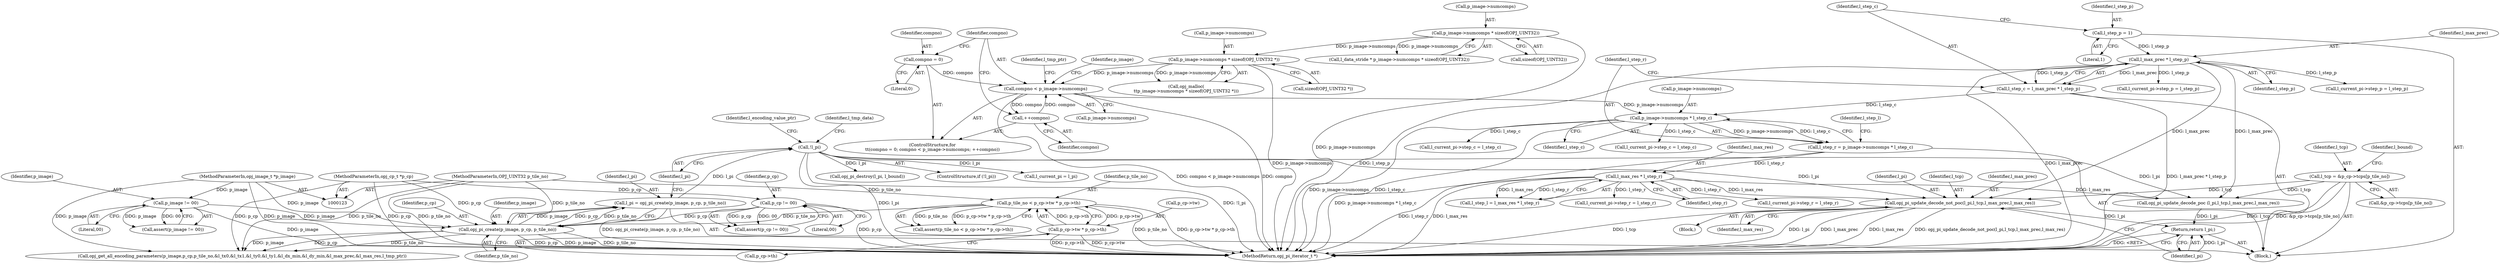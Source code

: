 digraph "0_openjpeg_ef01f18dfc6780b776d0674ed3e7415c6ef54d24@API" {
"1000708" [label="(Call,opj_pi_update_decode_not_poc(l_pi,l_tcp,l_max_prec,l_max_res))"];
"1000258" [label="(Call,!l_pi)"];
"1000251" [label="(Call,l_pi = opj_pi_create(p_image, p_cp, p_tile_no))"];
"1000253" [label="(Call,opj_pi_create(p_image, p_cp, p_tile_no))"];
"1000180" [label="(Call,p_image != 00)"];
"1000124" [label="(MethodParameterIn,opj_image_t *p_image)"];
"1000176" [label="(Call,p_cp != 00)"];
"1000125" [label="(MethodParameterIn,opj_cp_t *p_cp)"];
"1000184" [label="(Call,p_tile_no < p_cp->tw * p_cp->th)"];
"1000126" [label="(MethodParameterIn,OPJ_UINT32 p_tile_no)"];
"1000186" [label="(Call,p_cp->tw * p_cp->th)"];
"1000193" [label="(Call,l_tcp = &p_cp->tcps[p_tile_no])"];
"1000316" [label="(Call,l_max_prec * l_step_p)"];
"1000311" [label="(Call,l_step_p = 1)"];
"1000328" [label="(Call,l_max_res * l_step_r)"];
"1000319" [label="(Call,l_step_r = p_image->numcomps * l_step_c)"];
"1000321" [label="(Call,p_image->numcomps * l_step_c)"];
"1000274" [label="(Call,compno < p_image->numcomps)"];
"1000279" [label="(Call,++compno)"];
"1000271" [label="(Call,compno = 0)"];
"1000237" [label="(Call,p_image->numcomps * sizeof(OPJ_UINT32 *))"];
"1000220" [label="(Call,p_image->numcomps * sizeof(OPJ_UINT32))"];
"1000314" [label="(Call,l_step_c = l_max_prec * l_step_p)"];
"1000713" [label="(Return,return l_pi;)"];
"1000175" [label="(Call,assert(p_cp != 00))"];
"1000195" [label="(Call,&p_cp->tcps[p_tile_no])"];
"1000180" [label="(Call,p_image != 00)"];
"1000272" [label="(Identifier,compno)"];
"1000710" [label="(Identifier,l_tcp)"];
"1000314" [label="(Call,l_step_c = l_max_prec * l_step_p)"];
"1000330" [label="(Identifier,l_step_r)"];
"1000570" [label="(Call,l_current_pi->step_p = l_step_p)"];
"1000708" [label="(Call,opj_pi_update_decode_not_poc(l_pi,l_tcp,l_max_prec,l_max_res))"];
"1000251" [label="(Call,l_pi = opj_pi_create(p_image, p_cp, p_tile_no))"];
"1000177" [label="(Identifier,p_cp)"];
"1000258" [label="(Call,!l_pi)"];
"1000317" [label="(Identifier,l_max_prec)"];
"1000257" [label="(ControlStructure,if (!l_pi))"];
"1000331" [label="(Call,l_current_pi = l_pi)"];
"1000280" [label="(Identifier,compno)"];
"1000378" [label="(Call,opj_pi_destroy(l_pi, l_bound))"];
"1000276" [label="(Call,p_image->numcomps)"];
"1000193" [label="(Call,l_tcp = &p_cp->tcps[p_tile_no])"];
"1000241" [label="(Call,sizeof(OPJ_UINT32 *))"];
"1000318" [label="(Identifier,l_step_p)"];
"1000328" [label="(Call,l_max_res * l_step_r)"];
"1000236" [label="(Call,opj_malloc(\n\t\tp_image->numcomps * sizeof(OPJ_UINT32 *)))"];
"1000181" [label="(Identifier,p_image)"];
"1000182" [label="(Literal,00)"];
"1000194" [label="(Identifier,l_tcp)"];
"1000320" [label="(Identifier,l_step_r)"];
"1000259" [label="(Identifier,l_pi)"];
"1000183" [label="(Call,assert(p_tile_no < p_cp->tw * p_cp->th))"];
"1000325" [label="(Identifier,l_step_c)"];
"1000312" [label="(Identifier,l_step_p)"];
"1000712" [label="(Identifier,l_max_res)"];
"1000176" [label="(Call,p_cp != 00)"];
"1000284" [label="(Identifier,l_tmp_ptr)"];
"1000275" [label="(Identifier,compno)"];
"1000185" [label="(Identifier,p_tile_no)"];
"1000252" [label="(Identifier,l_pi)"];
"1000274" [label="(Call,compno < p_image->numcomps)"];
"1000711" [label="(Identifier,l_max_prec)"];
"1000220" [label="(Call,p_image->numcomps * sizeof(OPJ_UINT32))"];
"1000575" [label="(Call,l_current_pi->step_c = l_step_c)"];
"1000126" [label="(MethodParameterIn,OPJ_UINT32 p_tile_no)"];
"1000238" [label="(Call,p_image->numcomps)"];
"1000255" [label="(Identifier,p_cp)"];
"1000256" [label="(Identifier,p_tile_no)"];
"1000279" [label="(Call,++compno)"];
"1000262" [label="(Identifier,l_tmp_data)"];
"1000327" [label="(Identifier,l_step_l)"];
"1000237" [label="(Call,p_image->numcomps * sizeof(OPJ_UINT32 *))"];
"1000268" [label="(Identifier,l_encoding_value_ptr)"];
"1000315" [label="(Identifier,l_step_c)"];
"1000253" [label="(Call,opj_pi_create(p_image, p_cp, p_tile_no))"];
"1000270" [label="(ControlStructure,for\n\t\t(compno = 0; compno < p_image->numcomps; ++compno))"];
"1000254" [label="(Identifier,p_image)"];
"1000311" [label="(Call,l_step_p = 1)"];
"1000715" [label="(MethodReturn,opj_pi_iterator_t *)"];
"1000202" [label="(Identifier,l_bound)"];
"1000580" [label="(Call,l_current_pi->step_r = l_step_r)"];
"1000187" [label="(Call,p_cp->tw)"];
"1000326" [label="(Call,l_step_l = l_max_res * l_step_r)"];
"1000329" [label="(Identifier,l_max_res)"];
"1000127" [label="(Block,)"];
"1000701" [label="(Call,opj_pi_update_decode_poc (l_pi,l_tcp,l_max_prec,l_max_res))"];
"1000291" [label="(Identifier,p_image)"];
"1000428" [label="(Call,l_current_pi->step_r = l_step_r)"];
"1000190" [label="(Call,p_cp->th)"];
"1000124" [label="(MethodParameterIn,opj_image_t *p_image)"];
"1000321" [label="(Call,p_image->numcomps * l_step_c)"];
"1000316" [label="(Call,l_max_prec * l_step_p)"];
"1000273" [label="(Literal,0)"];
"1000186" [label="(Call,p_cp->tw * p_cp->th)"];
"1000319" [label="(Call,l_step_r = p_image->numcomps * l_step_c)"];
"1000713" [label="(Return,return l_pi;)"];
"1000290" [label="(Call,opj_get_all_encoding_parameters(p_image,p_cp,p_tile_no,&l_tx0,&l_tx1,&l_ty0,&l_ty1,&l_dx_min,&l_dy_min,&l_max_prec,&l_max_res,l_tmp_ptr))"];
"1000221" [label="(Call,p_image->numcomps)"];
"1000313" [label="(Literal,1)"];
"1000184" [label="(Call,p_tile_no < p_cp->tw * p_cp->th)"];
"1000271" [label="(Call,compno = 0)"];
"1000423" [label="(Call,l_current_pi->step_c = l_step_c)"];
"1000178" [label="(Literal,00)"];
"1000125" [label="(MethodParameterIn,opj_cp_t *p_cp)"];
"1000224" [label="(Call,sizeof(OPJ_UINT32))"];
"1000322" [label="(Call,p_image->numcomps)"];
"1000714" [label="(Identifier,l_pi)"];
"1000709" [label="(Identifier,l_pi)"];
"1000218" [label="(Call,l_data_stride * p_image->numcomps * sizeof(OPJ_UINT32))"];
"1000707" [label="(Block,)"];
"1000179" [label="(Call,assert(p_image != 00))"];
"1000418" [label="(Call,l_current_pi->step_p = l_step_p)"];
"1000708" -> "1000707"  [label="AST: "];
"1000708" -> "1000712"  [label="CFG: "];
"1000709" -> "1000708"  [label="AST: "];
"1000710" -> "1000708"  [label="AST: "];
"1000711" -> "1000708"  [label="AST: "];
"1000712" -> "1000708"  [label="AST: "];
"1000714" -> "1000708"  [label="CFG: "];
"1000708" -> "1000715"  [label="DDG: l_pi"];
"1000708" -> "1000715"  [label="DDG: l_max_prec"];
"1000708" -> "1000715"  [label="DDG: l_max_res"];
"1000708" -> "1000715"  [label="DDG: opj_pi_update_decode_not_poc(l_pi,l_tcp,l_max_prec,l_max_res)"];
"1000708" -> "1000715"  [label="DDG: l_tcp"];
"1000258" -> "1000708"  [label="DDG: l_pi"];
"1000193" -> "1000708"  [label="DDG: l_tcp"];
"1000316" -> "1000708"  [label="DDG: l_max_prec"];
"1000328" -> "1000708"  [label="DDG: l_max_res"];
"1000708" -> "1000713"  [label="DDG: l_pi"];
"1000258" -> "1000257"  [label="AST: "];
"1000258" -> "1000259"  [label="CFG: "];
"1000259" -> "1000258"  [label="AST: "];
"1000262" -> "1000258"  [label="CFG: "];
"1000268" -> "1000258"  [label="CFG: "];
"1000258" -> "1000715"  [label="DDG: l_pi"];
"1000258" -> "1000715"  [label="DDG: !l_pi"];
"1000251" -> "1000258"  [label="DDG: l_pi"];
"1000258" -> "1000331"  [label="DDG: l_pi"];
"1000258" -> "1000378"  [label="DDG: l_pi"];
"1000258" -> "1000701"  [label="DDG: l_pi"];
"1000251" -> "1000127"  [label="AST: "];
"1000251" -> "1000253"  [label="CFG: "];
"1000252" -> "1000251"  [label="AST: "];
"1000253" -> "1000251"  [label="AST: "];
"1000259" -> "1000251"  [label="CFG: "];
"1000251" -> "1000715"  [label="DDG: opj_pi_create(p_image, p_cp, p_tile_no)"];
"1000253" -> "1000251"  [label="DDG: p_image"];
"1000253" -> "1000251"  [label="DDG: p_cp"];
"1000253" -> "1000251"  [label="DDG: p_tile_no"];
"1000253" -> "1000256"  [label="CFG: "];
"1000254" -> "1000253"  [label="AST: "];
"1000255" -> "1000253"  [label="AST: "];
"1000256" -> "1000253"  [label="AST: "];
"1000253" -> "1000715"  [label="DDG: p_cp"];
"1000253" -> "1000715"  [label="DDG: p_image"];
"1000253" -> "1000715"  [label="DDG: p_tile_no"];
"1000180" -> "1000253"  [label="DDG: p_image"];
"1000124" -> "1000253"  [label="DDG: p_image"];
"1000176" -> "1000253"  [label="DDG: p_cp"];
"1000125" -> "1000253"  [label="DDG: p_cp"];
"1000184" -> "1000253"  [label="DDG: p_tile_no"];
"1000126" -> "1000253"  [label="DDG: p_tile_no"];
"1000253" -> "1000290"  [label="DDG: p_image"];
"1000253" -> "1000290"  [label="DDG: p_cp"];
"1000253" -> "1000290"  [label="DDG: p_tile_no"];
"1000180" -> "1000179"  [label="AST: "];
"1000180" -> "1000182"  [label="CFG: "];
"1000181" -> "1000180"  [label="AST: "];
"1000182" -> "1000180"  [label="AST: "];
"1000179" -> "1000180"  [label="CFG: "];
"1000180" -> "1000715"  [label="DDG: p_image"];
"1000180" -> "1000179"  [label="DDG: p_image"];
"1000180" -> "1000179"  [label="DDG: 00"];
"1000124" -> "1000180"  [label="DDG: p_image"];
"1000124" -> "1000123"  [label="AST: "];
"1000124" -> "1000715"  [label="DDG: p_image"];
"1000124" -> "1000290"  [label="DDG: p_image"];
"1000176" -> "1000175"  [label="AST: "];
"1000176" -> "1000178"  [label="CFG: "];
"1000177" -> "1000176"  [label="AST: "];
"1000178" -> "1000176"  [label="AST: "];
"1000175" -> "1000176"  [label="CFG: "];
"1000176" -> "1000715"  [label="DDG: p_cp"];
"1000176" -> "1000175"  [label="DDG: p_cp"];
"1000176" -> "1000175"  [label="DDG: 00"];
"1000125" -> "1000176"  [label="DDG: p_cp"];
"1000125" -> "1000123"  [label="AST: "];
"1000125" -> "1000715"  [label="DDG: p_cp"];
"1000125" -> "1000290"  [label="DDG: p_cp"];
"1000184" -> "1000183"  [label="AST: "];
"1000184" -> "1000186"  [label="CFG: "];
"1000185" -> "1000184"  [label="AST: "];
"1000186" -> "1000184"  [label="AST: "];
"1000183" -> "1000184"  [label="CFG: "];
"1000184" -> "1000715"  [label="DDG: p_cp->tw * p_cp->th"];
"1000184" -> "1000715"  [label="DDG: p_tile_no"];
"1000184" -> "1000183"  [label="DDG: p_tile_no"];
"1000184" -> "1000183"  [label="DDG: p_cp->tw * p_cp->th"];
"1000126" -> "1000184"  [label="DDG: p_tile_no"];
"1000186" -> "1000184"  [label="DDG: p_cp->tw"];
"1000186" -> "1000184"  [label="DDG: p_cp->th"];
"1000126" -> "1000123"  [label="AST: "];
"1000126" -> "1000715"  [label="DDG: p_tile_no"];
"1000126" -> "1000290"  [label="DDG: p_tile_no"];
"1000186" -> "1000190"  [label="CFG: "];
"1000187" -> "1000186"  [label="AST: "];
"1000190" -> "1000186"  [label="AST: "];
"1000186" -> "1000715"  [label="DDG: p_cp->tw"];
"1000186" -> "1000715"  [label="DDG: p_cp->th"];
"1000193" -> "1000127"  [label="AST: "];
"1000193" -> "1000195"  [label="CFG: "];
"1000194" -> "1000193"  [label="AST: "];
"1000195" -> "1000193"  [label="AST: "];
"1000202" -> "1000193"  [label="CFG: "];
"1000193" -> "1000715"  [label="DDG: l_tcp"];
"1000193" -> "1000715"  [label="DDG: &p_cp->tcps[p_tile_no]"];
"1000193" -> "1000701"  [label="DDG: l_tcp"];
"1000316" -> "1000314"  [label="AST: "];
"1000316" -> "1000318"  [label="CFG: "];
"1000317" -> "1000316"  [label="AST: "];
"1000318" -> "1000316"  [label="AST: "];
"1000314" -> "1000316"  [label="CFG: "];
"1000316" -> "1000715"  [label="DDG: l_step_p"];
"1000316" -> "1000715"  [label="DDG: l_max_prec"];
"1000316" -> "1000314"  [label="DDG: l_max_prec"];
"1000316" -> "1000314"  [label="DDG: l_step_p"];
"1000311" -> "1000316"  [label="DDG: l_step_p"];
"1000316" -> "1000418"  [label="DDG: l_step_p"];
"1000316" -> "1000570"  [label="DDG: l_step_p"];
"1000316" -> "1000701"  [label="DDG: l_max_prec"];
"1000311" -> "1000127"  [label="AST: "];
"1000311" -> "1000313"  [label="CFG: "];
"1000312" -> "1000311"  [label="AST: "];
"1000313" -> "1000311"  [label="AST: "];
"1000315" -> "1000311"  [label="CFG: "];
"1000328" -> "1000326"  [label="AST: "];
"1000328" -> "1000330"  [label="CFG: "];
"1000329" -> "1000328"  [label="AST: "];
"1000330" -> "1000328"  [label="AST: "];
"1000326" -> "1000328"  [label="CFG: "];
"1000328" -> "1000715"  [label="DDG: l_max_res"];
"1000328" -> "1000715"  [label="DDG: l_step_r"];
"1000328" -> "1000326"  [label="DDG: l_max_res"];
"1000328" -> "1000326"  [label="DDG: l_step_r"];
"1000319" -> "1000328"  [label="DDG: l_step_r"];
"1000328" -> "1000428"  [label="DDG: l_step_r"];
"1000328" -> "1000580"  [label="DDG: l_step_r"];
"1000328" -> "1000701"  [label="DDG: l_max_res"];
"1000319" -> "1000127"  [label="AST: "];
"1000319" -> "1000321"  [label="CFG: "];
"1000320" -> "1000319"  [label="AST: "];
"1000321" -> "1000319"  [label="AST: "];
"1000327" -> "1000319"  [label="CFG: "];
"1000319" -> "1000715"  [label="DDG: p_image->numcomps * l_step_c"];
"1000321" -> "1000319"  [label="DDG: p_image->numcomps"];
"1000321" -> "1000319"  [label="DDG: l_step_c"];
"1000321" -> "1000325"  [label="CFG: "];
"1000322" -> "1000321"  [label="AST: "];
"1000325" -> "1000321"  [label="AST: "];
"1000321" -> "1000715"  [label="DDG: p_image->numcomps"];
"1000321" -> "1000715"  [label="DDG: l_step_c"];
"1000274" -> "1000321"  [label="DDG: p_image->numcomps"];
"1000314" -> "1000321"  [label="DDG: l_step_c"];
"1000321" -> "1000423"  [label="DDG: l_step_c"];
"1000321" -> "1000575"  [label="DDG: l_step_c"];
"1000274" -> "1000270"  [label="AST: "];
"1000274" -> "1000276"  [label="CFG: "];
"1000275" -> "1000274"  [label="AST: "];
"1000276" -> "1000274"  [label="AST: "];
"1000284" -> "1000274"  [label="CFG: "];
"1000291" -> "1000274"  [label="CFG: "];
"1000274" -> "1000715"  [label="DDG: compno"];
"1000274" -> "1000715"  [label="DDG: compno < p_image->numcomps"];
"1000279" -> "1000274"  [label="DDG: compno"];
"1000271" -> "1000274"  [label="DDG: compno"];
"1000237" -> "1000274"  [label="DDG: p_image->numcomps"];
"1000274" -> "1000279"  [label="DDG: compno"];
"1000279" -> "1000270"  [label="AST: "];
"1000279" -> "1000280"  [label="CFG: "];
"1000280" -> "1000279"  [label="AST: "];
"1000275" -> "1000279"  [label="CFG: "];
"1000271" -> "1000270"  [label="AST: "];
"1000271" -> "1000273"  [label="CFG: "];
"1000272" -> "1000271"  [label="AST: "];
"1000273" -> "1000271"  [label="AST: "];
"1000275" -> "1000271"  [label="CFG: "];
"1000237" -> "1000236"  [label="AST: "];
"1000237" -> "1000241"  [label="CFG: "];
"1000238" -> "1000237"  [label="AST: "];
"1000241" -> "1000237"  [label="AST: "];
"1000236" -> "1000237"  [label="CFG: "];
"1000237" -> "1000715"  [label="DDG: p_image->numcomps"];
"1000237" -> "1000236"  [label="DDG: p_image->numcomps"];
"1000220" -> "1000237"  [label="DDG: p_image->numcomps"];
"1000220" -> "1000218"  [label="AST: "];
"1000220" -> "1000224"  [label="CFG: "];
"1000221" -> "1000220"  [label="AST: "];
"1000224" -> "1000220"  [label="AST: "];
"1000218" -> "1000220"  [label="CFG: "];
"1000220" -> "1000715"  [label="DDG: p_image->numcomps"];
"1000220" -> "1000218"  [label="DDG: p_image->numcomps"];
"1000314" -> "1000127"  [label="AST: "];
"1000315" -> "1000314"  [label="AST: "];
"1000320" -> "1000314"  [label="CFG: "];
"1000314" -> "1000715"  [label="DDG: l_max_prec * l_step_p"];
"1000713" -> "1000127"  [label="AST: "];
"1000713" -> "1000714"  [label="CFG: "];
"1000714" -> "1000713"  [label="AST: "];
"1000715" -> "1000713"  [label="CFG: "];
"1000713" -> "1000715"  [label="DDG: <RET>"];
"1000714" -> "1000713"  [label="DDG: l_pi"];
"1000701" -> "1000713"  [label="DDG: l_pi"];
}
